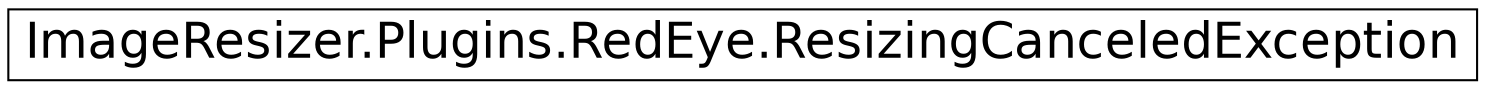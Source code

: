 digraph G
{
  edge [fontname="Helvetica",fontsize="24",labelfontname="Helvetica",labelfontsize="24"];
  node [fontname="Helvetica",fontsize="24",shape=record];
  rankdir="LR";
  Node1 [label="ImageResizer.Plugins.RedEye.ResizingCanceledException",height=0.2,width=0.4,color="black", fillcolor="white", style="filled",URL="$class_image_resizer_1_1_plugins_1_1_red_eye_1_1_resizing_canceled_exception.html"];
}
